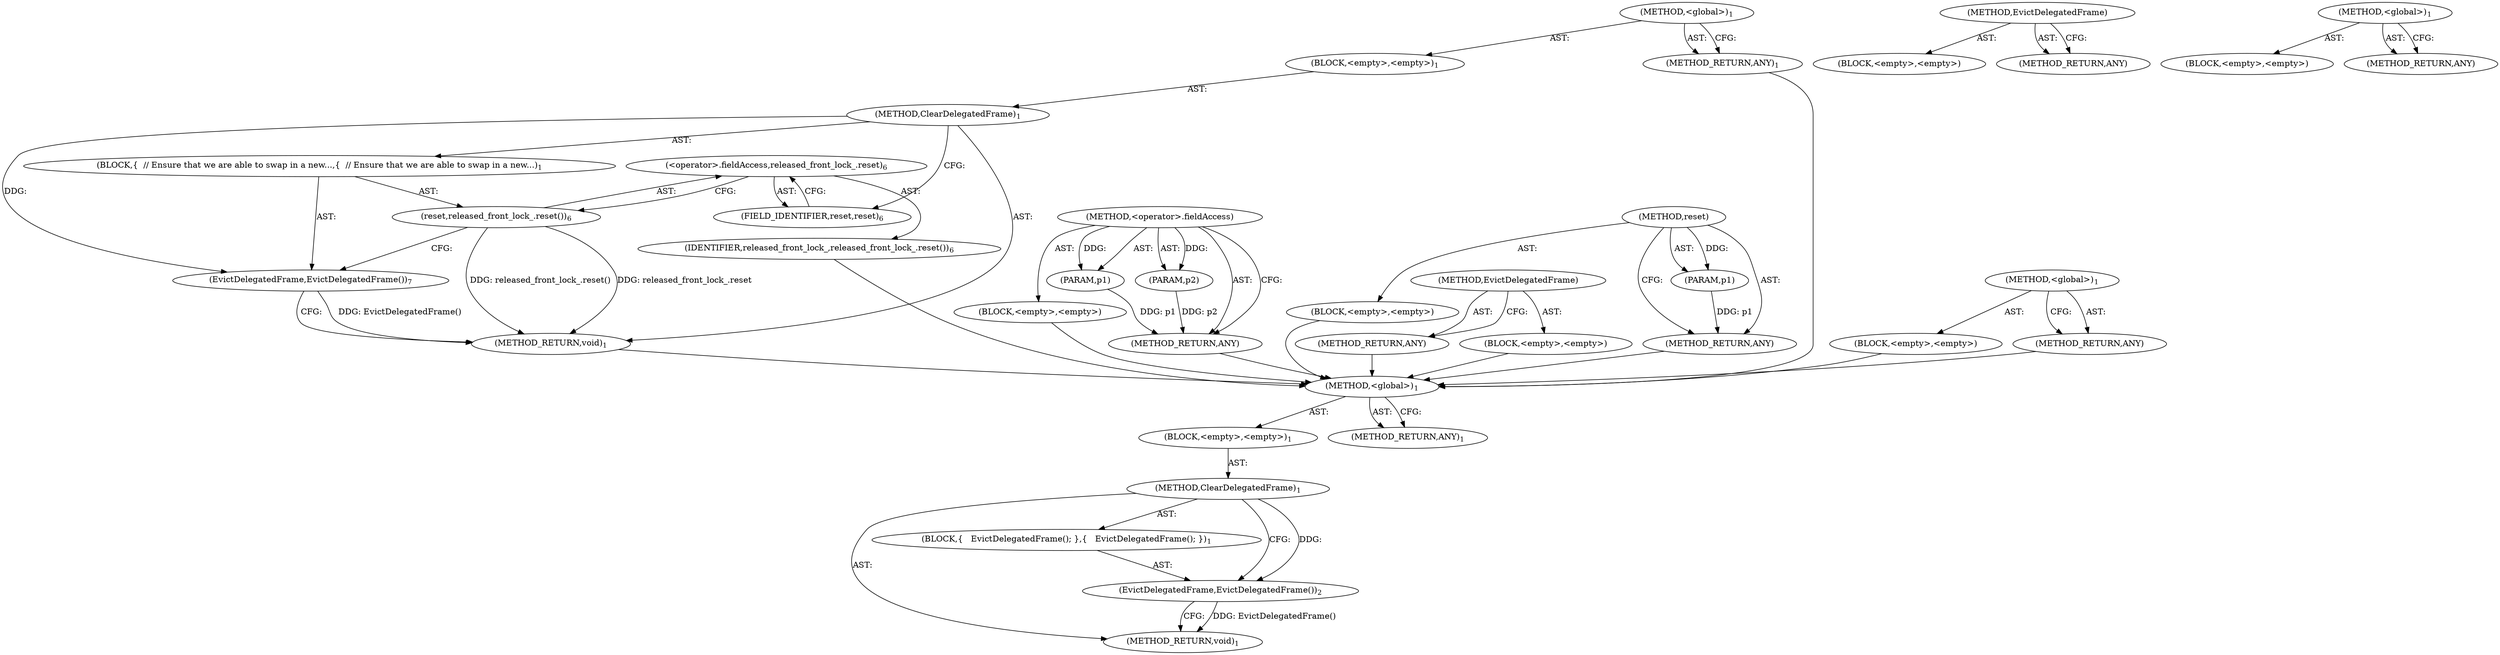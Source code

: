 digraph "&lt;global&gt;" {
vulnerable_6 [label=<(METHOD,&lt;global&gt;)<SUB>1</SUB>>];
vulnerable_7 [label=<(BLOCK,&lt;empty&gt;,&lt;empty&gt;)<SUB>1</SUB>>];
vulnerable_8 [label=<(METHOD,ClearDelegatedFrame)<SUB>1</SUB>>];
vulnerable_9 [label=<(BLOCK,{
   EvictDelegatedFrame();
 },{
   EvictDelegatedFrame();
 })<SUB>1</SUB>>];
vulnerable_10 [label=<(EvictDelegatedFrame,EvictDelegatedFrame())<SUB>2</SUB>>];
vulnerable_11 [label=<(METHOD_RETURN,void)<SUB>1</SUB>>];
vulnerable_13 [label=<(METHOD_RETURN,ANY)<SUB>1</SUB>>];
vulnerable_26 [label=<(METHOD,EvictDelegatedFrame)>];
vulnerable_27 [label=<(BLOCK,&lt;empty&gt;,&lt;empty&gt;)>];
vulnerable_28 [label=<(METHOD_RETURN,ANY)>];
vulnerable_20 [label=<(METHOD,&lt;global&gt;)<SUB>1</SUB>>];
vulnerable_21 [label=<(BLOCK,&lt;empty&gt;,&lt;empty&gt;)>];
vulnerable_22 [label=<(METHOD_RETURN,ANY)>];
fixed_6 [label=<(METHOD,&lt;global&gt;)<SUB>1</SUB>>];
fixed_7 [label=<(BLOCK,&lt;empty&gt;,&lt;empty&gt;)<SUB>1</SUB>>];
fixed_8 [label=<(METHOD,ClearDelegatedFrame)<SUB>1</SUB>>];
fixed_9 [label=<(BLOCK,{
  // Ensure that we are able to swap in a new...,{
  // Ensure that we are able to swap in a new...)<SUB>1</SUB>>];
fixed_10 [label=<(reset,released_front_lock_.reset())<SUB>6</SUB>>];
fixed_11 [label=<(&lt;operator&gt;.fieldAccess,released_front_lock_.reset)<SUB>6</SUB>>];
fixed_12 [label=<(IDENTIFIER,released_front_lock_,released_front_lock_.reset())<SUB>6</SUB>>];
fixed_13 [label=<(FIELD_IDENTIFIER,reset,reset)<SUB>6</SUB>>];
fixed_14 [label=<(EvictDelegatedFrame,EvictDelegatedFrame())<SUB>7</SUB>>];
fixed_15 [label=<(METHOD_RETURN,void)<SUB>1</SUB>>];
fixed_17 [label=<(METHOD_RETURN,ANY)<SUB>1</SUB>>];
fixed_34 [label=<(METHOD,&lt;operator&gt;.fieldAccess)>];
fixed_35 [label=<(PARAM,p1)>];
fixed_36 [label=<(PARAM,p2)>];
fixed_37 [label=<(BLOCK,&lt;empty&gt;,&lt;empty&gt;)>];
fixed_38 [label=<(METHOD_RETURN,ANY)>];
fixed_39 [label=<(METHOD,EvictDelegatedFrame)>];
fixed_40 [label=<(BLOCK,&lt;empty&gt;,&lt;empty&gt;)>];
fixed_41 [label=<(METHOD_RETURN,ANY)>];
fixed_30 [label=<(METHOD,reset)>];
fixed_31 [label=<(PARAM,p1)>];
fixed_32 [label=<(BLOCK,&lt;empty&gt;,&lt;empty&gt;)>];
fixed_33 [label=<(METHOD_RETURN,ANY)>];
fixed_24 [label=<(METHOD,&lt;global&gt;)<SUB>1</SUB>>];
fixed_25 [label=<(BLOCK,&lt;empty&gt;,&lt;empty&gt;)>];
fixed_26 [label=<(METHOD_RETURN,ANY)>];
vulnerable_6 -> vulnerable_7  [key=0, label="AST: "];
vulnerable_6 -> vulnerable_13  [key=0, label="AST: "];
vulnerable_6 -> vulnerable_13  [key=1, label="CFG: "];
vulnerable_7 -> vulnerable_8  [key=0, label="AST: "];
vulnerable_8 -> vulnerable_9  [key=0, label="AST: "];
vulnerable_8 -> vulnerable_11  [key=0, label="AST: "];
vulnerable_8 -> vulnerable_10  [key=0, label="CFG: "];
vulnerable_8 -> vulnerable_10  [key=1, label="DDG: "];
vulnerable_9 -> vulnerable_10  [key=0, label="AST: "];
vulnerable_10 -> vulnerable_11  [key=0, label="CFG: "];
vulnerable_10 -> vulnerable_11  [key=1, label="DDG: EvictDelegatedFrame()"];
vulnerable_26 -> vulnerable_27  [key=0, label="AST: "];
vulnerable_26 -> vulnerable_28  [key=0, label="AST: "];
vulnerable_26 -> vulnerable_28  [key=1, label="CFG: "];
vulnerable_20 -> vulnerable_21  [key=0, label="AST: "];
vulnerable_20 -> vulnerable_22  [key=0, label="AST: "];
vulnerable_20 -> vulnerable_22  [key=1, label="CFG: "];
fixed_6 -> fixed_7  [key=0, label="AST: "];
fixed_6 -> fixed_17  [key=0, label="AST: "];
fixed_6 -> fixed_17  [key=1, label="CFG: "];
fixed_7 -> fixed_8  [key=0, label="AST: "];
fixed_8 -> fixed_9  [key=0, label="AST: "];
fixed_8 -> fixed_15  [key=0, label="AST: "];
fixed_8 -> fixed_13  [key=0, label="CFG: "];
fixed_8 -> fixed_14  [key=0, label="DDG: "];
fixed_9 -> fixed_10  [key=0, label="AST: "];
fixed_9 -> fixed_14  [key=0, label="AST: "];
fixed_10 -> fixed_11  [key=0, label="AST: "];
fixed_10 -> fixed_14  [key=0, label="CFG: "];
fixed_10 -> fixed_15  [key=0, label="DDG: released_front_lock_.reset"];
fixed_10 -> fixed_15  [key=1, label="DDG: released_front_lock_.reset()"];
fixed_11 -> fixed_12  [key=0, label="AST: "];
fixed_11 -> fixed_13  [key=0, label="AST: "];
fixed_11 -> fixed_10  [key=0, label="CFG: "];
fixed_12 -> vulnerable_6  [key=0];
fixed_13 -> fixed_11  [key=0, label="CFG: "];
fixed_14 -> fixed_15  [key=0, label="CFG: "];
fixed_14 -> fixed_15  [key=1, label="DDG: EvictDelegatedFrame()"];
fixed_15 -> vulnerable_6  [key=0];
fixed_17 -> vulnerable_6  [key=0];
fixed_34 -> fixed_35  [key=0, label="AST: "];
fixed_34 -> fixed_35  [key=1, label="DDG: "];
fixed_34 -> fixed_37  [key=0, label="AST: "];
fixed_34 -> fixed_36  [key=0, label="AST: "];
fixed_34 -> fixed_36  [key=1, label="DDG: "];
fixed_34 -> fixed_38  [key=0, label="AST: "];
fixed_34 -> fixed_38  [key=1, label="CFG: "];
fixed_35 -> fixed_38  [key=0, label="DDG: p1"];
fixed_36 -> fixed_38  [key=0, label="DDG: p2"];
fixed_37 -> vulnerable_6  [key=0];
fixed_38 -> vulnerable_6  [key=0];
fixed_39 -> fixed_40  [key=0, label="AST: "];
fixed_39 -> fixed_41  [key=0, label="AST: "];
fixed_39 -> fixed_41  [key=1, label="CFG: "];
fixed_40 -> vulnerable_6  [key=0];
fixed_41 -> vulnerable_6  [key=0];
fixed_30 -> fixed_31  [key=0, label="AST: "];
fixed_30 -> fixed_31  [key=1, label="DDG: "];
fixed_30 -> fixed_32  [key=0, label="AST: "];
fixed_30 -> fixed_33  [key=0, label="AST: "];
fixed_30 -> fixed_33  [key=1, label="CFG: "];
fixed_31 -> fixed_33  [key=0, label="DDG: p1"];
fixed_32 -> vulnerable_6  [key=0];
fixed_33 -> vulnerable_6  [key=0];
fixed_24 -> fixed_25  [key=0, label="AST: "];
fixed_24 -> fixed_26  [key=0, label="AST: "];
fixed_24 -> fixed_26  [key=1, label="CFG: "];
fixed_25 -> vulnerable_6  [key=0];
fixed_26 -> vulnerable_6  [key=0];
}
